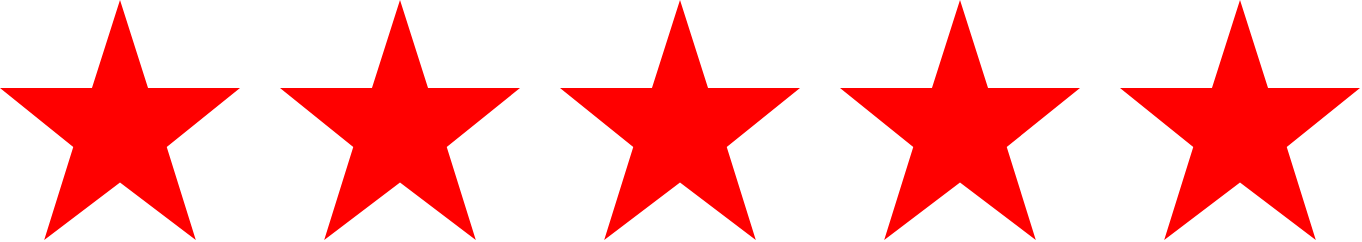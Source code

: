 <mxfile>
    <diagram id="imhpNbKGNZqrnqXEHDXH" name="Page-1">
        <mxGraphModel dx="784" dy="613" grid="1" gridSize="10" guides="1" tooltips="1" connect="1" arrows="1" fold="1" page="1" pageScale="1" pageWidth="850" pageHeight="1100" math="0" shadow="0">
            <root>
                <mxCell id="0"/>
                <mxCell id="1" parent="0"/>
                <mxCell id="4" value="" style="verticalLabelPosition=bottom;verticalAlign=top;html=1;shape=mxgraph.basic.star;fillColor=#FF0000;fontColor=#ffffff;strokeColor=none;" vertex="1" parent="1">
                    <mxGeometry x="120" y="200" width="120" height="120" as="geometry"/>
                </mxCell>
                <mxCell id="5" value="" style="verticalLabelPosition=bottom;verticalAlign=top;html=1;shape=mxgraph.basic.star;fillColor=#FF0000;fontColor=#ffffff;strokeColor=none;" vertex="1" parent="1">
                    <mxGeometry x="260" y="200" width="120" height="120" as="geometry"/>
                </mxCell>
                <mxCell id="6" value="" style="verticalLabelPosition=bottom;verticalAlign=top;html=1;shape=mxgraph.basic.star;fillColor=#FF0000;fontColor=#ffffff;strokeColor=none;" vertex="1" parent="1">
                    <mxGeometry x="400" y="200" width="120" height="120" as="geometry"/>
                </mxCell>
                <mxCell id="7" value="" style="verticalLabelPosition=bottom;verticalAlign=top;html=1;shape=mxgraph.basic.star;fillColor=#FF0000;fontColor=#ffffff;strokeColor=none;" vertex="1" parent="1">
                    <mxGeometry x="540" y="200" width="120" height="120" as="geometry"/>
                </mxCell>
                <mxCell id="8" value="" style="verticalLabelPosition=bottom;verticalAlign=top;html=1;shape=mxgraph.basic.star;fillColor=#FF0000;fontColor=#ffffff;strokeColor=none;" vertex="1" parent="1">
                    <mxGeometry x="680" y="200" width="120" height="120" as="geometry"/>
                </mxCell>
            </root>
        </mxGraphModel>
    </diagram>
</mxfile>